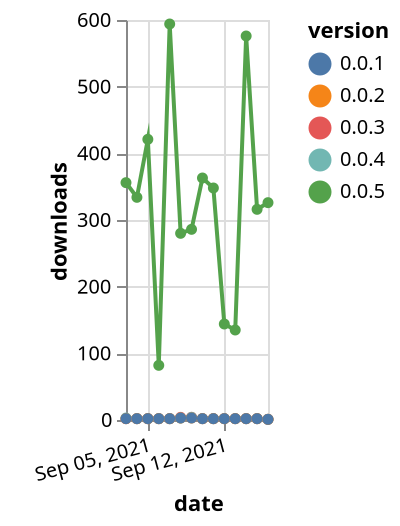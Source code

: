 {"$schema": "https://vega.github.io/schema/vega-lite/v5.json", "description": "A simple bar chart with embedded data.", "data": {"values": [{"date": "2021-09-03", "total": 3250, "delta": 2, "version": "0.0.3"}, {"date": "2021-09-04", "total": 3252, "delta": 2, "version": "0.0.3"}, {"date": "2021-09-05", "total": 3254, "delta": 2, "version": "0.0.3"}, {"date": "2021-09-06", "total": 3256, "delta": 2, "version": "0.0.3"}, {"date": "2021-09-07", "total": 3258, "delta": 2, "version": "0.0.3"}, {"date": "2021-09-08", "total": 3262, "delta": 4, "version": "0.0.3"}, {"date": "2021-09-09", "total": 3266, "delta": 4, "version": "0.0.3"}, {"date": "2021-09-10", "total": 3268, "delta": 2, "version": "0.0.3"}, {"date": "2021-09-11", "total": 3270, "delta": 2, "version": "0.0.3"}, {"date": "2021-09-12", "total": 3272, "delta": 2, "version": "0.0.3"}, {"date": "2021-09-13", "total": 3274, "delta": 2, "version": "0.0.3"}, {"date": "2021-09-14", "total": 3276, "delta": 2, "version": "0.0.3"}, {"date": "2021-09-15", "total": 3278, "delta": 2, "version": "0.0.3"}, {"date": "2021-09-16", "total": 3279, "delta": 1, "version": "0.0.3"}, {"date": "2021-09-03", "total": 14137, "delta": 356, "version": "0.0.5"}, {"date": "2021-09-04", "total": 14471, "delta": 334, "version": "0.0.5"}, {"date": "2021-09-05", "total": 14892, "delta": 421, "version": "0.0.5"}, {"date": "2021-09-06", "total": 14974, "delta": 82, "version": "0.0.5"}, {"date": "2021-09-07", "total": 15568, "delta": 594, "version": "0.0.5"}, {"date": "2021-09-08", "total": 15848, "delta": 280, "version": "0.0.5"}, {"date": "2021-09-09", "total": 16134, "delta": 286, "version": "0.0.5"}, {"date": "2021-09-10", "total": 16497, "delta": 363, "version": "0.0.5"}, {"date": "2021-09-11", "total": 16845, "delta": 348, "version": "0.0.5"}, {"date": "2021-09-12", "total": 16989, "delta": 144, "version": "0.0.5"}, {"date": "2021-09-13", "total": 17124, "delta": 135, "version": "0.0.5"}, {"date": "2021-09-14", "total": 17700, "delta": 576, "version": "0.0.5"}, {"date": "2021-09-15", "total": 18016, "delta": 316, "version": "0.0.5"}, {"date": "2021-09-16", "total": 18342, "delta": 326, "version": "0.0.5"}, {"date": "2021-09-03", "total": 2403, "delta": 3, "version": "0.0.4"}, {"date": "2021-09-04", "total": 2405, "delta": 2, "version": "0.0.4"}, {"date": "2021-09-05", "total": 2407, "delta": 2, "version": "0.0.4"}, {"date": "2021-09-06", "total": 2409, "delta": 2, "version": "0.0.4"}, {"date": "2021-09-07", "total": 2411, "delta": 2, "version": "0.0.4"}, {"date": "2021-09-08", "total": 2414, "delta": 3, "version": "0.0.4"}, {"date": "2021-09-09", "total": 2418, "delta": 4, "version": "0.0.4"}, {"date": "2021-09-10", "total": 2420, "delta": 2, "version": "0.0.4"}, {"date": "2021-09-11", "total": 2422, "delta": 2, "version": "0.0.4"}, {"date": "2021-09-12", "total": 2424, "delta": 2, "version": "0.0.4"}, {"date": "2021-09-13", "total": 2426, "delta": 2, "version": "0.0.4"}, {"date": "2021-09-14", "total": 2428, "delta": 2, "version": "0.0.4"}, {"date": "2021-09-15", "total": 2430, "delta": 2, "version": "0.0.4"}, {"date": "2021-09-16", "total": 2431, "delta": 1, "version": "0.0.4"}, {"date": "2021-09-03", "total": 498, "delta": 2, "version": "0.0.2"}, {"date": "2021-09-04", "total": 500, "delta": 2, "version": "0.0.2"}, {"date": "2021-09-05", "total": 502, "delta": 2, "version": "0.0.2"}, {"date": "2021-09-06", "total": 504, "delta": 2, "version": "0.0.2"}, {"date": "2021-09-07", "total": 506, "delta": 2, "version": "0.0.2"}, {"date": "2021-09-08", "total": 509, "delta": 3, "version": "0.0.2"}, {"date": "2021-09-09", "total": 512, "delta": 3, "version": "0.0.2"}, {"date": "2021-09-10", "total": 514, "delta": 2, "version": "0.0.2"}, {"date": "2021-09-11", "total": 516, "delta": 2, "version": "0.0.2"}, {"date": "2021-09-12", "total": 518, "delta": 2, "version": "0.0.2"}, {"date": "2021-09-13", "total": 520, "delta": 2, "version": "0.0.2"}, {"date": "2021-09-14", "total": 522, "delta": 2, "version": "0.0.2"}, {"date": "2021-09-15", "total": 524, "delta": 2, "version": "0.0.2"}, {"date": "2021-09-16", "total": 525, "delta": 1, "version": "0.0.2"}, {"date": "2021-09-03", "total": 704, "delta": 2, "version": "0.0.1"}, {"date": "2021-09-04", "total": 706, "delta": 2, "version": "0.0.1"}, {"date": "2021-09-05", "total": 708, "delta": 2, "version": "0.0.1"}, {"date": "2021-09-06", "total": 710, "delta": 2, "version": "0.0.1"}, {"date": "2021-09-07", "total": 712, "delta": 2, "version": "0.0.1"}, {"date": "2021-09-08", "total": 715, "delta": 3, "version": "0.0.1"}, {"date": "2021-09-09", "total": 718, "delta": 3, "version": "0.0.1"}, {"date": "2021-09-10", "total": 720, "delta": 2, "version": "0.0.1"}, {"date": "2021-09-11", "total": 722, "delta": 2, "version": "0.0.1"}, {"date": "2021-09-12", "total": 724, "delta": 2, "version": "0.0.1"}, {"date": "2021-09-13", "total": 726, "delta": 2, "version": "0.0.1"}, {"date": "2021-09-14", "total": 728, "delta": 2, "version": "0.0.1"}, {"date": "2021-09-15", "total": 730, "delta": 2, "version": "0.0.1"}, {"date": "2021-09-16", "total": 731, "delta": 1, "version": "0.0.1"}]}, "width": "container", "mark": {"type": "line", "point": {"filled": true}}, "encoding": {"x": {"field": "date", "type": "temporal", "timeUnit": "yearmonthdate", "title": "date", "axis": {"labelAngle": -15}}, "y": {"field": "delta", "type": "quantitative", "title": "downloads"}, "color": {"field": "version", "type": "nominal"}, "tooltip": {"field": "delta"}}}